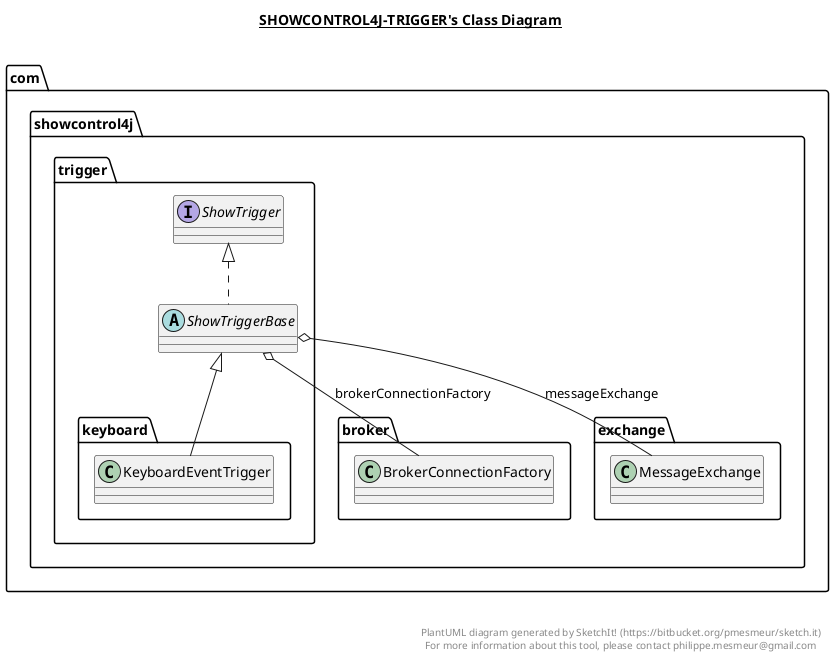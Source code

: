 @startuml

title __SHOWCONTROL4J-TRIGGER's Class Diagram__\n

  namespace com.showcontrol4j.trigger {
    interface com.showcontrol4j.trigger.ShowTrigger {
    }
  }
  

  namespace com.showcontrol4j.trigger {
    abstract class com.showcontrol4j.trigger.ShowTriggerBase {
    }
  }
  

  namespace com.showcontrol4j.trigger {
    namespace keyboard {
      class com.showcontrol4j.trigger.keyboard.KeyboardEventTrigger {
      }
    }
  }
  

  com.showcontrol4j.trigger.ShowTriggerBase .up.|> com.showcontrol4j.trigger.ShowTrigger
  com.showcontrol4j.trigger.ShowTriggerBase o-- com.showcontrol4j.broker.BrokerConnectionFactory : brokerConnectionFactory
  com.showcontrol4j.trigger.ShowTriggerBase o-- com.showcontrol4j.exchange.MessageExchange : messageExchange
  com.showcontrol4j.trigger.keyboard.KeyboardEventTrigger -up-|> com.showcontrol4j.trigger.ShowTriggerBase


right footer


PlantUML diagram generated by SketchIt! (https://bitbucket.org/pmesmeur/sketch.it)
For more information about this tool, please contact philippe.mesmeur@gmail.com
endfooter

@enduml
